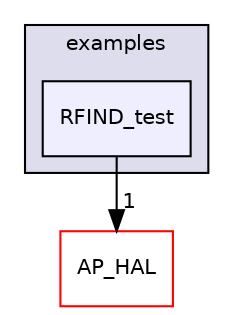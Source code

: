 digraph "libraries/AP_RangeFinder/examples/RFIND_test" {
  compound=true
  node [ fontsize="10", fontname="Helvetica"];
  edge [ labelfontsize="10", labelfontname="Helvetica"];
  subgraph clusterdir_ae867e02413b83bd754cb8f4f0336cba {
    graph [ bgcolor="#ddddee", pencolor="black", label="examples" fontname="Helvetica", fontsize="10", URL="dir_ae867e02413b83bd754cb8f4f0336cba.html"]
  dir_c28eb5942d45065956583f7b9bf79929 [shape=box, label="RFIND_test", style="filled", fillcolor="#eeeeff", pencolor="black", URL="dir_c28eb5942d45065956583f7b9bf79929.html"];
  }
  dir_1cbc10423b2512b31103883361e0123b [shape=box label="AP_HAL" fillcolor="white" style="filled" color="red" URL="dir_1cbc10423b2512b31103883361e0123b.html"];
  dir_c28eb5942d45065956583f7b9bf79929->dir_1cbc10423b2512b31103883361e0123b [headlabel="1", labeldistance=1.5 headhref="dir_000142_000057.html"];
}
